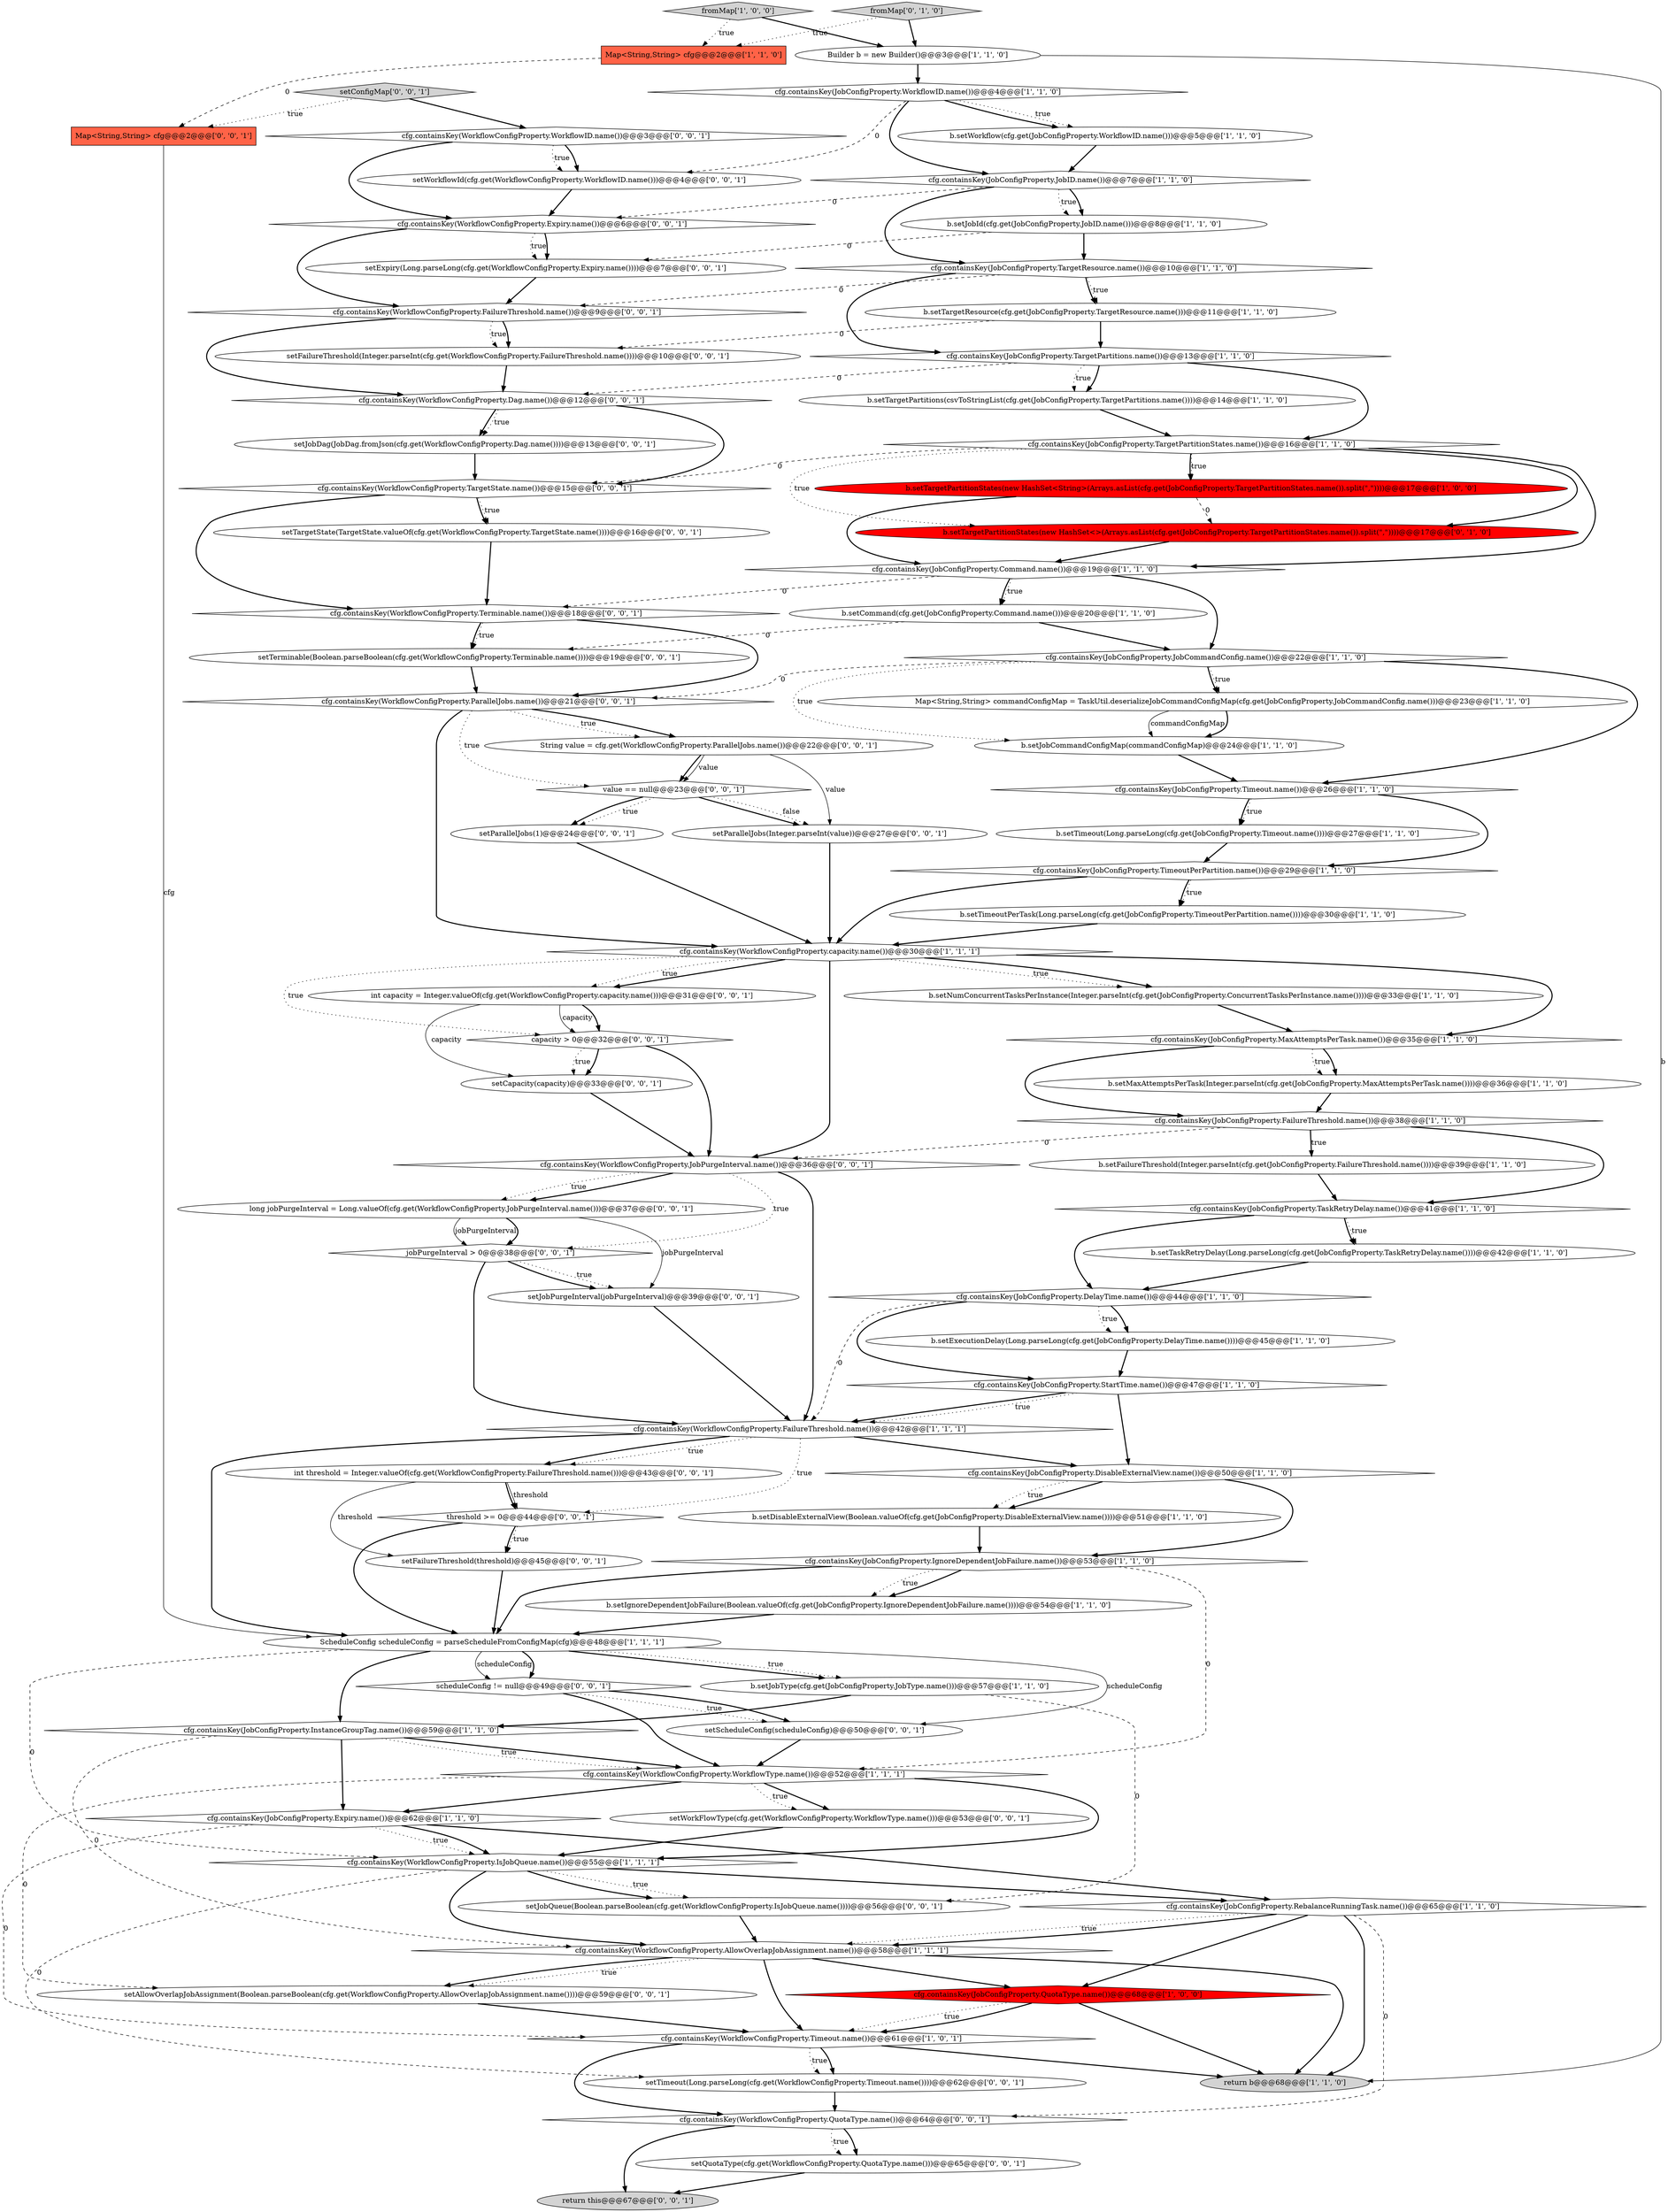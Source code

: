 digraph {
77 [style = filled, label = "Map<String,String> cfg@@@2@@@['0', '0', '1']", fillcolor = tomato, shape = box image = "AAA0AAABBB3BBB"];
24 [style = filled, label = "cfg.containsKey(WorkflowConfigProperty.WorkflowType.name())@@@52@@@['1', '1', '1']", fillcolor = white, shape = diamond image = "AAA0AAABBB1BBB"];
38 [style = filled, label = "fromMap['1', '0', '0']", fillcolor = lightgray, shape = diamond image = "AAA0AAABBB1BBB"];
26 [style = filled, label = "cfg.containsKey(JobConfigProperty.MaxAttemptsPerTask.name())@@@35@@@['1', '1', '0']", fillcolor = white, shape = diamond image = "AAA0AAABBB1BBB"];
45 [style = filled, label = "Builder b = new Builder()@@@3@@@['1', '1', '0']", fillcolor = white, shape = ellipse image = "AAA0AAABBB1BBB"];
72 [style = filled, label = "setParallelJobs(Integer.parseInt(value))@@@27@@@['0', '0', '1']", fillcolor = white, shape = ellipse image = "AAA0AAABBB3BBB"];
4 [style = filled, label = "ScheduleConfig scheduleConfig = parseScheduleFromConfigMap(cfg)@@@48@@@['1', '1', '1']", fillcolor = white, shape = ellipse image = "AAA0AAABBB1BBB"];
78 [style = filled, label = "setAllowOverlapJobAssignment(Boolean.parseBoolean(cfg.get(WorkflowConfigProperty.AllowOverlapJobAssignment.name())))@@@59@@@['0', '0', '1']", fillcolor = white, shape = ellipse image = "AAA0AAABBB3BBB"];
58 [style = filled, label = "setExpiry(Long.parseLong(cfg.get(WorkflowConfigProperty.Expiry.name())))@@@7@@@['0', '0', '1']", fillcolor = white, shape = ellipse image = "AAA0AAABBB3BBB"];
44 [style = filled, label = "Map<String,String> cfg@@@2@@@['1', '1', '0']", fillcolor = tomato, shape = box image = "AAA0AAABBB1BBB"];
30 [style = filled, label = "cfg.containsKey(WorkflowConfigProperty.FailureThreshold.name())@@@42@@@['1', '1', '1']", fillcolor = white, shape = diamond image = "AAA0AAABBB1BBB"];
87 [style = filled, label = "setJobDag(JobDag.fromJson(cfg.get(WorkflowConfigProperty.Dag.name())))@@@13@@@['0', '0', '1']", fillcolor = white, shape = ellipse image = "AAA0AAABBB3BBB"];
6 [style = filled, label = "cfg.containsKey(JobConfigProperty.Command.name())@@@19@@@['1', '1', '0']", fillcolor = white, shape = diamond image = "AAA0AAABBB1BBB"];
17 [style = filled, label = "cfg.containsKey(JobConfigProperty.TargetPartitionStates.name())@@@16@@@['1', '1', '0']", fillcolor = white, shape = diamond image = "AAA0AAABBB1BBB"];
56 [style = filled, label = "jobPurgeInterval > 0@@@38@@@['0', '0', '1']", fillcolor = white, shape = diamond image = "AAA0AAABBB3BBB"];
73 [style = filled, label = "setCapacity(capacity)@@@33@@@['0', '0', '1']", fillcolor = white, shape = ellipse image = "AAA0AAABBB3BBB"];
66 [style = filled, label = "cfg.containsKey(WorkflowConfigProperty.Terminable.name())@@@18@@@['0', '0', '1']", fillcolor = white, shape = diamond image = "AAA0AAABBB3BBB"];
49 [style = filled, label = "b.setTargetPartitionStates(new HashSet<>(Arrays.asList(cfg.get(JobConfigProperty.TargetPartitionStates.name()).split(\",\"))))@@@17@@@['0', '1', '0']", fillcolor = red, shape = ellipse image = "AAA1AAABBB2BBB"];
53 [style = filled, label = "setFailureThreshold(Integer.parseInt(cfg.get(WorkflowConfigProperty.FailureThreshold.name())))@@@10@@@['0', '0', '1']", fillcolor = white, shape = ellipse image = "AAA0AAABBB3BBB"];
43 [style = filled, label = "cfg.containsKey(JobConfigProperty.TaskRetryDelay.name())@@@41@@@['1', '1', '0']", fillcolor = white, shape = diamond image = "AAA0AAABBB1BBB"];
75 [style = filled, label = "threshold >= 0@@@44@@@['0', '0', '1']", fillcolor = white, shape = diamond image = "AAA0AAABBB3BBB"];
5 [style = filled, label = "cfg.containsKey(JobConfigProperty.FailureThreshold.name())@@@38@@@['1', '1', '0']", fillcolor = white, shape = diamond image = "AAA0AAABBB1BBB"];
62 [style = filled, label = "cfg.containsKey(WorkflowConfigProperty.ParallelJobs.name())@@@21@@@['0', '0', '1']", fillcolor = white, shape = diamond image = "AAA0AAABBB3BBB"];
19 [style = filled, label = "b.setJobId(cfg.get(JobConfigProperty.JobID.name()))@@@8@@@['1', '1', '0']", fillcolor = white, shape = ellipse image = "AAA0AAABBB1BBB"];
65 [style = filled, label = "cfg.containsKey(WorkflowConfigProperty.Expiry.name())@@@6@@@['0', '0', '1']", fillcolor = white, shape = diamond image = "AAA0AAABBB3BBB"];
40 [style = filled, label = "cfg.containsKey(JobConfigProperty.TargetPartitions.name())@@@13@@@['1', '1', '0']", fillcolor = white, shape = diamond image = "AAA0AAABBB1BBB"];
70 [style = filled, label = "setTargetState(TargetState.valueOf(cfg.get(WorkflowConfigProperty.TargetState.name())))@@@16@@@['0', '0', '1']", fillcolor = white, shape = ellipse image = "AAA0AAABBB3BBB"];
88 [style = filled, label = "setConfigMap['0', '0', '1']", fillcolor = lightgray, shape = diamond image = "AAA0AAABBB3BBB"];
14 [style = filled, label = "b.setTimeoutPerTask(Long.parseLong(cfg.get(JobConfigProperty.TimeoutPerPartition.name())))@@@30@@@['1', '1', '0']", fillcolor = white, shape = ellipse image = "AAA0AAABBB1BBB"];
39 [style = filled, label = "b.setJobType(cfg.get(JobConfigProperty.JobType.name()))@@@57@@@['1', '1', '0']", fillcolor = white, shape = ellipse image = "AAA0AAABBB1BBB"];
9 [style = filled, label = "b.setTargetPartitionStates(new HashSet<String>(Arrays.asList(cfg.get(JobConfigProperty.TargetPartitionStates.name()).split(\",\"))))@@@17@@@['1', '0', '0']", fillcolor = red, shape = ellipse image = "AAA1AAABBB1BBB"];
59 [style = filled, label = "setWorkflowId(cfg.get(WorkflowConfigProperty.WorkflowID.name()))@@@4@@@['0', '0', '1']", fillcolor = white, shape = ellipse image = "AAA0AAABBB3BBB"];
82 [style = filled, label = "scheduleConfig != null@@@49@@@['0', '0', '1']", fillcolor = white, shape = diamond image = "AAA0AAABBB3BBB"];
31 [style = filled, label = "cfg.containsKey(WorkflowConfigProperty.capacity.name())@@@30@@@['1', '1', '1']", fillcolor = white, shape = diamond image = "AAA0AAABBB1BBB"];
71 [style = filled, label = "return this@@@67@@@['0', '0', '1']", fillcolor = lightgray, shape = ellipse image = "AAA0AAABBB3BBB"];
51 [style = filled, label = "setJobQueue(Boolean.parseBoolean(cfg.get(WorkflowConfigProperty.IsJobQueue.name())))@@@56@@@['0', '0', '1']", fillcolor = white, shape = ellipse image = "AAA0AAABBB3BBB"];
42 [style = filled, label = "b.setFailureThreshold(Integer.parseInt(cfg.get(JobConfigProperty.FailureThreshold.name())))@@@39@@@['1', '1', '0']", fillcolor = white, shape = ellipse image = "AAA0AAABBB1BBB"];
46 [style = filled, label = "Map<String,String> commandConfigMap = TaskUtil.deserializeJobCommandConfigMap(cfg.get(JobConfigProperty.JobCommandConfig.name()))@@@23@@@['1', '1', '0']", fillcolor = white, shape = ellipse image = "AAA0AAABBB1BBB"];
52 [style = filled, label = "cfg.containsKey(WorkflowConfigProperty.WorkflowID.name())@@@3@@@['0', '0', '1']", fillcolor = white, shape = diamond image = "AAA0AAABBB3BBB"];
36 [style = filled, label = "b.setTargetResource(cfg.get(JobConfigProperty.TargetResource.name()))@@@11@@@['1', '1', '0']", fillcolor = white, shape = ellipse image = "AAA0AAABBB1BBB"];
57 [style = filled, label = "setTimeout(Long.parseLong(cfg.get(WorkflowConfigProperty.Timeout.name())))@@@62@@@['0', '0', '1']", fillcolor = white, shape = ellipse image = "AAA0AAABBB3BBB"];
50 [style = filled, label = "fromMap['0', '1', '0']", fillcolor = lightgray, shape = diamond image = "AAA0AAABBB2BBB"];
68 [style = filled, label = "int capacity = Integer.valueOf(cfg.get(WorkflowConfigProperty.capacity.name()))@@@31@@@['0', '0', '1']", fillcolor = white, shape = ellipse image = "AAA0AAABBB3BBB"];
74 [style = filled, label = "value == null@@@23@@@['0', '0', '1']", fillcolor = white, shape = diamond image = "AAA0AAABBB3BBB"];
27 [style = filled, label = "b.setJobCommandConfigMap(commandConfigMap)@@@24@@@['1', '1', '0']", fillcolor = white, shape = ellipse image = "AAA0AAABBB1BBB"];
16 [style = filled, label = "cfg.containsKey(WorkflowConfigProperty.IsJobQueue.name())@@@55@@@['1', '1', '1']", fillcolor = white, shape = diamond image = "AAA0AAABBB1BBB"];
21 [style = filled, label = "cfg.containsKey(JobConfigProperty.DelayTime.name())@@@44@@@['1', '1', '0']", fillcolor = white, shape = diamond image = "AAA0AAABBB1BBB"];
69 [style = filled, label = "cfg.containsKey(WorkflowConfigProperty.Dag.name())@@@12@@@['0', '0', '1']", fillcolor = white, shape = diamond image = "AAA0AAABBB3BBB"];
35 [style = filled, label = "return b@@@68@@@['1', '1', '0']", fillcolor = lightgray, shape = ellipse image = "AAA0AAABBB1BBB"];
13 [style = filled, label = "b.setDisableExternalView(Boolean.valueOf(cfg.get(JobConfigProperty.DisableExternalView.name())))@@@51@@@['1', '1', '0']", fillcolor = white, shape = ellipse image = "AAA0AAABBB1BBB"];
85 [style = filled, label = "setFailureThreshold(threshold)@@@45@@@['0', '0', '1']", fillcolor = white, shape = ellipse image = "AAA0AAABBB3BBB"];
0 [style = filled, label = "b.setExecutionDelay(Long.parseLong(cfg.get(JobConfigProperty.DelayTime.name())))@@@45@@@['1', '1', '0']", fillcolor = white, shape = ellipse image = "AAA0AAABBB1BBB"];
20 [style = filled, label = "cfg.containsKey(JobConfigProperty.JobCommandConfig.name())@@@22@@@['1', '1', '0']", fillcolor = white, shape = diamond image = "AAA0AAABBB1BBB"];
41 [style = filled, label = "cfg.containsKey(JobConfigProperty.Expiry.name())@@@62@@@['1', '1', '0']", fillcolor = white, shape = diamond image = "AAA0AAABBB1BBB"];
29 [style = filled, label = "cfg.containsKey(JobConfigProperty.JobID.name())@@@7@@@['1', '1', '0']", fillcolor = white, shape = diamond image = "AAA0AAABBB1BBB"];
84 [style = filled, label = "setWorkFlowType(cfg.get(WorkflowConfigProperty.WorkflowType.name()))@@@53@@@['0', '0', '1']", fillcolor = white, shape = ellipse image = "AAA0AAABBB3BBB"];
79 [style = filled, label = "cfg.containsKey(WorkflowConfigProperty.FailureThreshold.name())@@@9@@@['0', '0', '1']", fillcolor = white, shape = diamond image = "AAA0AAABBB3BBB"];
54 [style = filled, label = "cfg.containsKey(WorkflowConfigProperty.TargetState.name())@@@15@@@['0', '0', '1']", fillcolor = white, shape = diamond image = "AAA0AAABBB3BBB"];
76 [style = filled, label = "long jobPurgeInterval = Long.valueOf(cfg.get(WorkflowConfigProperty.JobPurgeInterval.name()))@@@37@@@['0', '0', '1']", fillcolor = white, shape = ellipse image = "AAA0AAABBB3BBB"];
83 [style = filled, label = "cfg.containsKey(WorkflowConfigProperty.QuotaType.name())@@@64@@@['0', '0', '1']", fillcolor = white, shape = diamond image = "AAA0AAABBB3BBB"];
10 [style = filled, label = "b.setTimeout(Long.parseLong(cfg.get(JobConfigProperty.Timeout.name())))@@@27@@@['1', '1', '0']", fillcolor = white, shape = ellipse image = "AAA0AAABBB1BBB"];
34 [style = filled, label = "b.setTargetPartitions(csvToStringList(cfg.get(JobConfigProperty.TargetPartitions.name())))@@@14@@@['1', '1', '0']", fillcolor = white, shape = ellipse image = "AAA0AAABBB1BBB"];
64 [style = filled, label = "setScheduleConfig(scheduleConfig)@@@50@@@['0', '0', '1']", fillcolor = white, shape = ellipse image = "AAA0AAABBB3BBB"];
23 [style = filled, label = "b.setMaxAttemptsPerTask(Integer.parseInt(cfg.get(JobConfigProperty.MaxAttemptsPerTask.name())))@@@36@@@['1', '1', '0']", fillcolor = white, shape = ellipse image = "AAA0AAABBB1BBB"];
37 [style = filled, label = "b.setIgnoreDependentJobFailure(Boolean.valueOf(cfg.get(JobConfigProperty.IgnoreDependentJobFailure.name())))@@@54@@@['1', '1', '0']", fillcolor = white, shape = ellipse image = "AAA0AAABBB1BBB"];
3 [style = filled, label = "cfg.containsKey(JobConfigProperty.StartTime.name())@@@47@@@['1', '1', '0']", fillcolor = white, shape = diamond image = "AAA0AAABBB1BBB"];
55 [style = filled, label = "setJobPurgeInterval(jobPurgeInterval)@@@39@@@['0', '0', '1']", fillcolor = white, shape = ellipse image = "AAA0AAABBB3BBB"];
60 [style = filled, label = "setParallelJobs(1)@@@24@@@['0', '0', '1']", fillcolor = white, shape = ellipse image = "AAA0AAABBB3BBB"];
1 [style = filled, label = "cfg.containsKey(JobConfigProperty.IgnoreDependentJobFailure.name())@@@53@@@['1', '1', '0']", fillcolor = white, shape = diamond image = "AAA0AAABBB1BBB"];
28 [style = filled, label = "b.setCommand(cfg.get(JobConfigProperty.Command.name()))@@@20@@@['1', '1', '0']", fillcolor = white, shape = ellipse image = "AAA0AAABBB1BBB"];
8 [style = filled, label = "cfg.containsKey(JobConfigProperty.InstanceGroupTag.name())@@@59@@@['1', '1', '0']", fillcolor = white, shape = diamond image = "AAA0AAABBB1BBB"];
7 [style = filled, label = "b.setTaskRetryDelay(Long.parseLong(cfg.get(JobConfigProperty.TaskRetryDelay.name())))@@@42@@@['1', '1', '0']", fillcolor = white, shape = ellipse image = "AAA0AAABBB1BBB"];
12 [style = filled, label = "cfg.containsKey(WorkflowConfigProperty.Timeout.name())@@@61@@@['1', '0', '1']", fillcolor = white, shape = diamond image = "AAA0AAABBB1BBB"];
86 [style = filled, label = "setTerminable(Boolean.parseBoolean(cfg.get(WorkflowConfigProperty.Terminable.name())))@@@19@@@['0', '0', '1']", fillcolor = white, shape = ellipse image = "AAA0AAABBB3BBB"];
32 [style = filled, label = "cfg.containsKey(JobConfigProperty.Timeout.name())@@@26@@@['1', '1', '0']", fillcolor = white, shape = diamond image = "AAA0AAABBB1BBB"];
81 [style = filled, label = "capacity > 0@@@32@@@['0', '0', '1']", fillcolor = white, shape = diamond image = "AAA0AAABBB3BBB"];
63 [style = filled, label = "setQuotaType(cfg.get(WorkflowConfigProperty.QuotaType.name()))@@@65@@@['0', '0', '1']", fillcolor = white, shape = ellipse image = "AAA0AAABBB3BBB"];
25 [style = filled, label = "cfg.containsKey(WorkflowConfigProperty.AllowOverlapJobAssignment.name())@@@58@@@['1', '1', '1']", fillcolor = white, shape = diamond image = "AAA0AAABBB1BBB"];
67 [style = filled, label = "String value = cfg.get(WorkflowConfigProperty.ParallelJobs.name())@@@22@@@['0', '0', '1']", fillcolor = white, shape = ellipse image = "AAA0AAABBB3BBB"];
48 [style = filled, label = "cfg.containsKey(JobConfigProperty.RebalanceRunningTask.name())@@@65@@@['1', '1', '0']", fillcolor = white, shape = diamond image = "AAA0AAABBB1BBB"];
22 [style = filled, label = "cfg.containsKey(JobConfigProperty.QuotaType.name())@@@68@@@['1', '0', '0']", fillcolor = red, shape = diamond image = "AAA1AAABBB1BBB"];
11 [style = filled, label = "cfg.containsKey(JobConfigProperty.DisableExternalView.name())@@@50@@@['1', '1', '0']", fillcolor = white, shape = diamond image = "AAA0AAABBB1BBB"];
15 [style = filled, label = "cfg.containsKey(JobConfigProperty.WorkflowID.name())@@@4@@@['1', '1', '0']", fillcolor = white, shape = diamond image = "AAA0AAABBB1BBB"];
47 [style = filled, label = "b.setWorkflow(cfg.get(JobConfigProperty.WorkflowID.name()))@@@5@@@['1', '1', '0']", fillcolor = white, shape = ellipse image = "AAA0AAABBB1BBB"];
61 [style = filled, label = "int threshold = Integer.valueOf(cfg.get(WorkflowConfigProperty.FailureThreshold.name()))@@@43@@@['0', '0', '1']", fillcolor = white, shape = ellipse image = "AAA0AAABBB3BBB"];
33 [style = filled, label = "cfg.containsKey(JobConfigProperty.TargetResource.name())@@@10@@@['1', '1', '0']", fillcolor = white, shape = diamond image = "AAA0AAABBB1BBB"];
18 [style = filled, label = "b.setNumConcurrentTasksPerInstance(Integer.parseInt(cfg.get(JobConfigProperty.ConcurrentTasksPerInstance.name())))@@@33@@@['1', '1', '0']", fillcolor = white, shape = ellipse image = "AAA0AAABBB1BBB"];
2 [style = filled, label = "cfg.containsKey(JobConfigProperty.TimeoutPerPartition.name())@@@29@@@['1', '1', '0']", fillcolor = white, shape = diamond image = "AAA0AAABBB1BBB"];
80 [style = filled, label = "cfg.containsKey(WorkflowConfigProperty.JobPurgeInterval.name())@@@36@@@['0', '0', '1']", fillcolor = white, shape = diamond image = "AAA0AAABBB3BBB"];
16->51 [style = bold, label=""];
30->75 [style = dotted, label="true"];
27->32 [style = bold, label=""];
70->66 [style = bold, label=""];
53->69 [style = bold, label=""];
56->30 [style = bold, label=""];
46->27 [style = solid, label="commandConfigMap"];
88->77 [style = dotted, label="true"];
4->16 [style = dashed, label="0"];
39->51 [style = dashed, label="0"];
25->22 [style = bold, label=""];
28->20 [style = bold, label=""];
74->72 [style = bold, label=""];
81->73 [style = bold, label=""];
17->9 [style = bold, label=""];
33->79 [style = dashed, label="0"];
20->27 [style = dotted, label="true"];
66->62 [style = bold, label=""];
48->35 [style = bold, label=""];
4->82 [style = solid, label="scheduleConfig"];
52->59 [style = bold, label=""];
61->75 [style = solid, label="threshold"];
25->35 [style = bold, label=""];
82->64 [style = dotted, label="true"];
13->1 [style = bold, label=""];
9->6 [style = bold, label=""];
62->67 [style = bold, label=""];
21->30 [style = dashed, label="0"];
85->4 [style = bold, label=""];
41->48 [style = bold, label=""];
30->11 [style = bold, label=""];
61->75 [style = bold, label=""];
72->31 [style = bold, label=""];
73->80 [style = bold, label=""];
84->16 [style = bold, label=""];
83->63 [style = bold, label=""];
65->58 [style = dotted, label="true"];
44->77 [style = dashed, label="0"];
15->59 [style = dashed, label="0"];
34->17 [style = bold, label=""];
2->14 [style = bold, label=""];
11->13 [style = bold, label=""];
48->25 [style = dotted, label="true"];
50->45 [style = bold, label=""];
74->60 [style = dotted, label="true"];
19->58 [style = dashed, label="0"];
4->8 [style = bold, label=""];
8->25 [style = dashed, label="0"];
25->78 [style = dotted, label="true"];
3->30 [style = bold, label=""];
81->73 [style = dotted, label="true"];
48->83 [style = dashed, label="0"];
21->3 [style = bold, label=""];
2->31 [style = bold, label=""];
0->3 [style = bold, label=""];
1->4 [style = bold, label=""];
79->69 [style = bold, label=""];
62->74 [style = dotted, label="true"];
5->80 [style = dashed, label="0"];
69->87 [style = bold, label=""];
76->56 [style = solid, label="jobPurgeInterval"];
21->0 [style = bold, label=""];
74->72 [style = dotted, label="false"];
80->76 [style = dotted, label="true"];
79->53 [style = dotted, label="true"];
66->86 [style = bold, label=""];
21->0 [style = dotted, label="true"];
50->44 [style = dotted, label="true"];
39->8 [style = bold, label=""];
3->11 [style = bold, label=""];
52->65 [style = bold, label=""];
57->83 [style = bold, label=""];
54->66 [style = bold, label=""];
3->30 [style = dotted, label="true"];
38->45 [style = bold, label=""];
76->55 [style = solid, label="jobPurgeInterval"];
26->23 [style = dotted, label="true"];
40->34 [style = bold, label=""];
12->35 [style = bold, label=""];
11->13 [style = dotted, label="true"];
31->68 [style = bold, label=""];
82->24 [style = bold, label=""];
52->59 [style = dotted, label="true"];
32->10 [style = bold, label=""];
24->78 [style = dashed, label="0"];
58->79 [style = bold, label=""];
69->87 [style = dotted, label="true"];
75->4 [style = bold, label=""];
81->80 [style = bold, label=""];
12->57 [style = dotted, label="true"];
5->42 [style = dotted, label="true"];
82->64 [style = bold, label=""];
1->24 [style = dashed, label="0"];
62->67 [style = dotted, label="true"];
33->36 [style = bold, label=""];
16->57 [style = dashed, label="0"];
40->17 [style = bold, label=""];
60->31 [style = bold, label=""];
51->25 [style = bold, label=""];
10->2 [style = bold, label=""];
80->76 [style = bold, label=""];
25->78 [style = bold, label=""];
28->86 [style = dashed, label="0"];
15->47 [style = bold, label=""];
31->81 [style = dotted, label="true"];
45->35 [style = solid, label="b"];
54->70 [style = bold, label=""];
15->29 [style = bold, label=""];
29->19 [style = dotted, label="true"];
80->30 [style = bold, label=""];
8->24 [style = bold, label=""];
19->33 [style = bold, label=""];
56->55 [style = dotted, label="true"];
40->34 [style = dotted, label="true"];
36->40 [style = bold, label=""];
15->47 [style = dotted, label="true"];
23->5 [style = bold, label=""];
45->15 [style = bold, label=""];
8->41 [style = bold, label=""];
36->53 [style = dashed, label="0"];
6->66 [style = dashed, label="0"];
17->6 [style = bold, label=""];
76->56 [style = bold, label=""];
20->62 [style = dashed, label="0"];
4->39 [style = bold, label=""];
41->16 [style = dotted, label="true"];
18->26 [style = bold, label=""];
59->65 [style = bold, label=""];
65->79 [style = bold, label=""];
38->44 [style = dotted, label="true"];
63->71 [style = bold, label=""];
88->52 [style = bold, label=""];
16->51 [style = dotted, label="true"];
31->18 [style = dotted, label="true"];
8->24 [style = dotted, label="true"];
24->41 [style = bold, label=""];
68->73 [style = solid, label="capacity"];
43->7 [style = bold, label=""];
6->20 [style = bold, label=""];
47->29 [style = bold, label=""];
54->70 [style = dotted, label="true"];
31->26 [style = bold, label=""];
66->86 [style = dotted, label="true"];
20->46 [style = dotted, label="true"];
55->30 [style = bold, label=""];
40->69 [style = dashed, label="0"];
29->19 [style = bold, label=""];
17->49 [style = bold, label=""];
68->81 [style = solid, label="capacity"];
14->31 [style = bold, label=""];
16->48 [style = bold, label=""];
74->60 [style = bold, label=""];
2->14 [style = dotted, label="true"];
41->16 [style = bold, label=""];
75->85 [style = dotted, label="true"];
41->12 [style = dashed, label="0"];
78->12 [style = bold, label=""];
30->61 [style = dotted, label="true"];
32->10 [style = dotted, label="true"];
1->37 [style = dotted, label="true"];
22->35 [style = bold, label=""];
49->6 [style = bold, label=""];
79->53 [style = bold, label=""];
61->85 [style = solid, label="threshold"];
1->37 [style = bold, label=""];
75->85 [style = bold, label=""];
83->71 [style = bold, label=""];
43->21 [style = bold, label=""];
12->83 [style = bold, label=""];
77->4 [style = solid, label="cfg"];
42->43 [style = bold, label=""];
87->54 [style = bold, label=""];
30->61 [style = bold, label=""];
11->1 [style = bold, label=""];
26->5 [style = bold, label=""];
67->72 [style = solid, label="value"];
17->49 [style = dotted, label="true"];
67->74 [style = bold, label=""];
69->54 [style = bold, label=""];
20->46 [style = bold, label=""];
12->57 [style = bold, label=""];
4->39 [style = dotted, label="true"];
20->32 [style = bold, label=""];
86->62 [style = bold, label=""];
31->18 [style = bold, label=""];
16->25 [style = bold, label=""];
48->22 [style = bold, label=""];
31->68 [style = dotted, label="true"];
64->24 [style = bold, label=""];
9->49 [style = dashed, label="0"];
32->2 [style = bold, label=""];
37->4 [style = bold, label=""];
80->56 [style = dotted, label="true"];
22->12 [style = dotted, label="true"];
4->82 [style = bold, label=""];
33->36 [style = dotted, label="true"];
5->43 [style = bold, label=""];
6->28 [style = dotted, label="true"];
29->65 [style = dashed, label="0"];
24->16 [style = bold, label=""];
62->31 [style = bold, label=""];
67->74 [style = solid, label="value"];
29->33 [style = bold, label=""];
65->58 [style = bold, label=""];
33->40 [style = bold, label=""];
24->84 [style = bold, label=""];
25->12 [style = bold, label=""];
68->81 [style = bold, label=""];
30->4 [style = bold, label=""];
22->12 [style = bold, label=""];
4->64 [style = solid, label="scheduleConfig"];
46->27 [style = bold, label=""];
26->23 [style = bold, label=""];
17->9 [style = dotted, label="true"];
48->25 [style = bold, label=""];
43->7 [style = dotted, label="true"];
7->21 [style = bold, label=""];
24->84 [style = dotted, label="true"];
5->42 [style = bold, label=""];
83->63 [style = dotted, label="true"];
31->80 [style = bold, label=""];
17->54 [style = dashed, label="0"];
6->28 [style = bold, label=""];
56->55 [style = bold, label=""];
}
